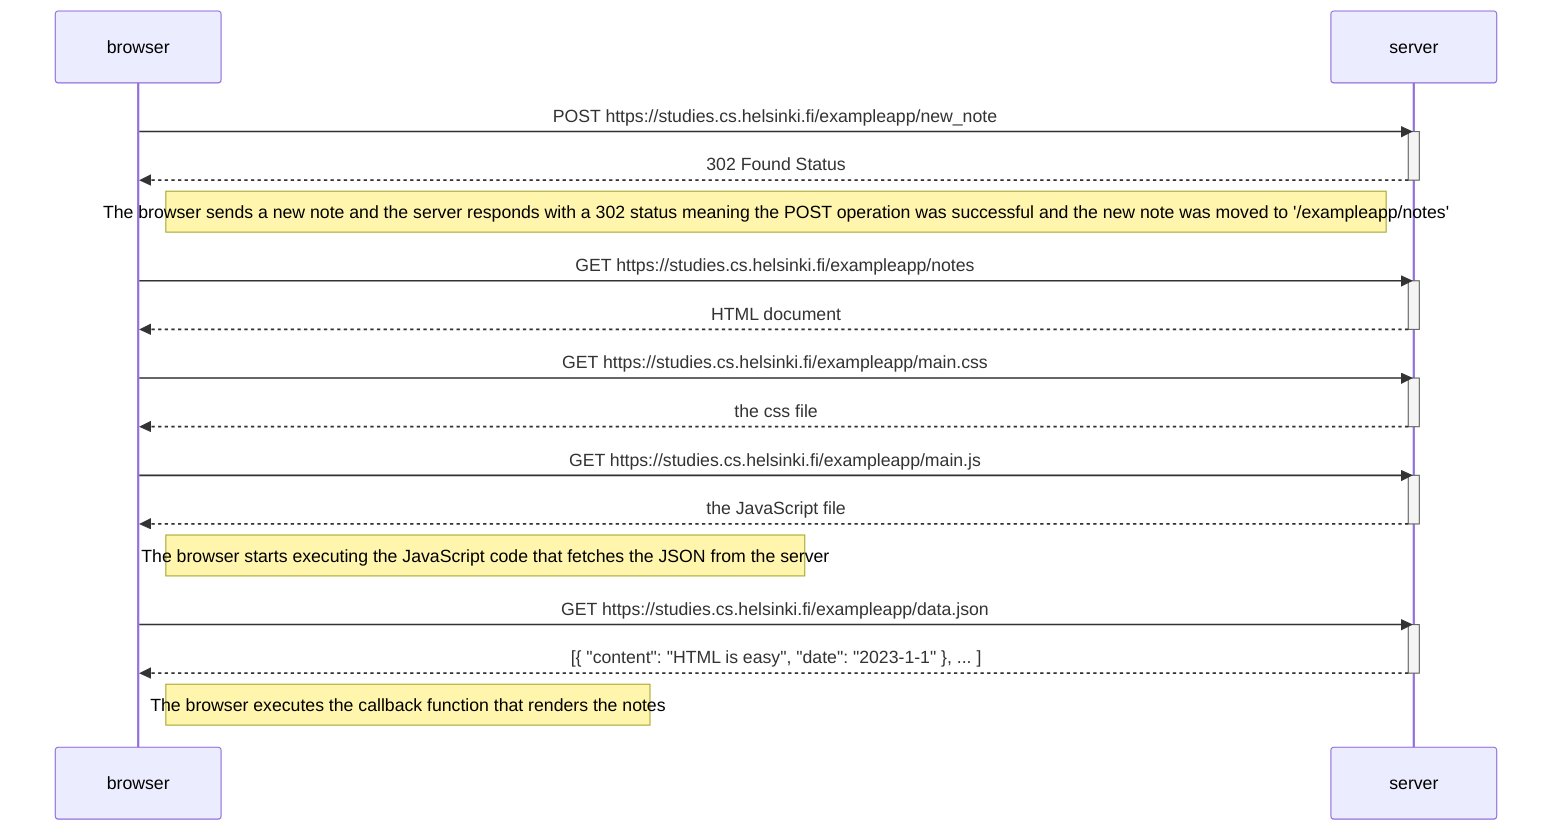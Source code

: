 sequenceDiagram
  participant browser
  participant server

  browser->>server: POST https://studies.cs.helsinki.fi/exampleapp/new_note
  activate server
  server-->>browser: 302 Found Status
  deactivate server

  Note right of browser: The browser sends a new note and the server responds with a 302 status meaning the POST operation was successful and the new note was moved to '/exampleapp/notes'

  browser->>server: GET https://studies.cs.helsinki.fi/exampleapp/notes
  activate server
  server-->>browser: HTML document
  deactivate server

  browser->>server: GET https://studies.cs.helsinki.fi/exampleapp/main.css
  activate server
  server-->>browser: the css file
  deactivate server

  browser->>server: GET https://studies.cs.helsinki.fi/exampleapp/main.js
  activate server
  server-->>browser: the JavaScript file
  deactivate server

  Note right of browser: The browser starts executing the JavaScript code that fetches the JSON from the server

  browser->>server: GET https://studies.cs.helsinki.fi/exampleapp/data.json
  activate server
  server-->>browser: [{ "content": "HTML is easy", "date": "2023-1-1" }, ... ]
  deactivate server

  Note right of browser: The browser executes the callback function that renders the notes